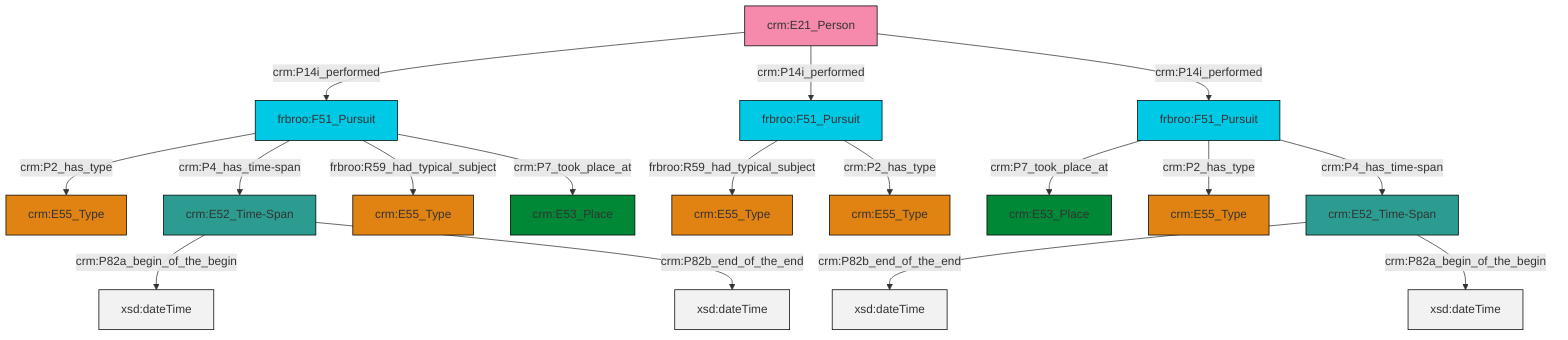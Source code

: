 graph TD
classDef Literal fill:#f2f2f2,stroke:#000000;
classDef CRM_Entity fill:#FFFFFF,stroke:#000000;
classDef Temporal_Entity fill:#00C9E6, stroke:#000000;
classDef Type fill:#E18312, stroke:#000000;
classDef Time-Span fill:#2C9C91, stroke:#000000;
classDef Appellation fill:#FFEB7F, stroke:#000000;
classDef Place fill:#008836, stroke:#000000;
classDef Persistent_Item fill:#B266B2, stroke:#000000;
classDef Conceptual_Object fill:#FFD700, stroke:#000000;
classDef Physical_Thing fill:#D2B48C, stroke:#000000;
classDef Actor fill:#f58aad, stroke:#000000;
classDef PC_Classes fill:#4ce600, stroke:#000000;
classDef Multi fill:#cccccc,stroke:#000000;

0["frbroo:F51_Pursuit"]:::Temporal_Entity -->|crm:P7_took_place_at| 1["crm:E53_Place"]:::Place
2["frbroo:F51_Pursuit"]:::Temporal_Entity -->|frbroo:R59_had_typical_subject| 4["crm:E55_Type"]:::Type
0["frbroo:F51_Pursuit"]:::Temporal_Entity -->|crm:P2_has_type| 5["crm:E55_Type"]:::Type
6["frbroo:F51_Pursuit"]:::Temporal_Entity -->|crm:P2_has_type| 7["crm:E55_Type"]:::Type
10["crm:E21_Person"]:::Actor -->|crm:P14i_performed| 6["frbroo:F51_Pursuit"]:::Temporal_Entity
12["crm:E52_Time-Span"]:::Time-Span -->|crm:P82b_end_of_the_end| 13[xsd:dateTime]:::Literal
2["frbroo:F51_Pursuit"]:::Temporal_Entity -->|crm:P2_has_type| 16["crm:E55_Type"]:::Type
10["crm:E21_Person"]:::Actor -->|crm:P14i_performed| 2["frbroo:F51_Pursuit"]:::Temporal_Entity
6["frbroo:F51_Pursuit"]:::Temporal_Entity -->|crm:P4_has_time-span| 14["crm:E52_Time-Span"]:::Time-Span
6["frbroo:F51_Pursuit"]:::Temporal_Entity -->|frbroo:R59_had_typical_subject| 8["crm:E55_Type"]:::Type
12["crm:E52_Time-Span"]:::Time-Span -->|crm:P82a_begin_of_the_begin| 20[xsd:dateTime]:::Literal
14["crm:E52_Time-Span"]:::Time-Span -->|crm:P82a_begin_of_the_begin| 24[xsd:dateTime]:::Literal
0["frbroo:F51_Pursuit"]:::Temporal_Entity -->|crm:P4_has_time-span| 12["crm:E52_Time-Span"]:::Time-Span
6["frbroo:F51_Pursuit"]:::Temporal_Entity -->|crm:P7_took_place_at| 26["crm:E53_Place"]:::Place
14["crm:E52_Time-Span"]:::Time-Span -->|crm:P82b_end_of_the_end| 31[xsd:dateTime]:::Literal
10["crm:E21_Person"]:::Actor -->|crm:P14i_performed| 0["frbroo:F51_Pursuit"]:::Temporal_Entity